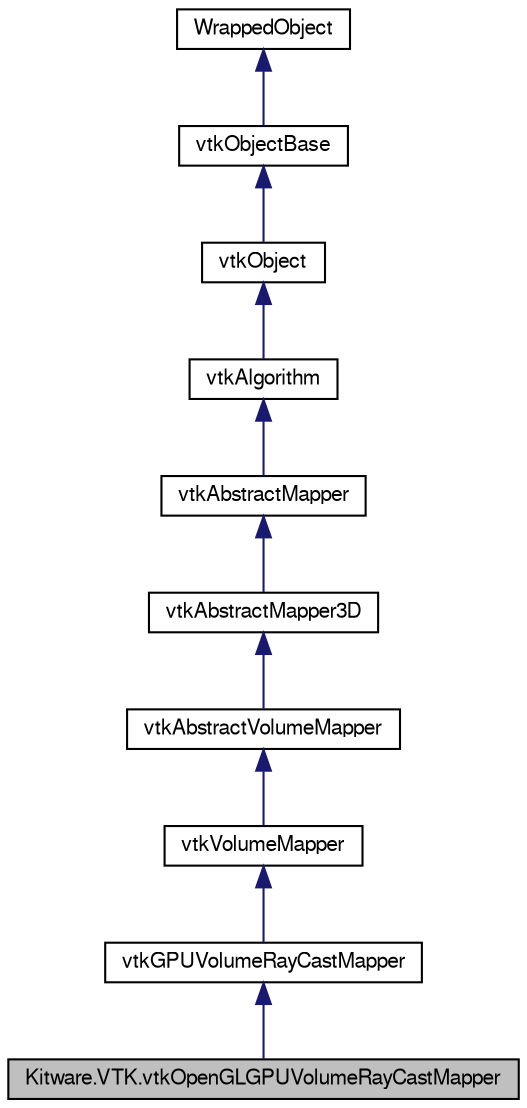 digraph G
{
  bgcolor="transparent";
  edge [fontname="FreeSans",fontsize="10",labelfontname="FreeSans",labelfontsize="10"];
  node [fontname="FreeSans",fontsize="10",shape=record];
  Node1 [label="Kitware.VTK.vtkOpenGLGPUVolumeRayCastMapper",height=0.2,width=0.4,color="black", fillcolor="grey75", style="filled" fontcolor="black"];
  Node2 -> Node1 [dir="back",color="midnightblue",fontsize="10",style="solid",fontname="FreeSans"];
  Node2 [label="vtkGPUVolumeRayCastMapper",height=0.2,width=0.4,color="black",URL="$class_kitware_1_1_v_t_k_1_1vtk_g_p_u_volume_ray_cast_mapper.html",tooltip="vtkGPUVolumeRayCastMapper - Ray casting performed on the GPU."];
  Node3 -> Node2 [dir="back",color="midnightblue",fontsize="10",style="solid",fontname="FreeSans"];
  Node3 [label="vtkVolumeMapper",height=0.2,width=0.4,color="black",URL="$class_kitware_1_1_v_t_k_1_1vtk_volume_mapper.html",tooltip="vtkVolumeMapper - Abstract class for a volume mapper"];
  Node4 -> Node3 [dir="back",color="midnightblue",fontsize="10",style="solid",fontname="FreeSans"];
  Node4 [label="vtkAbstractVolumeMapper",height=0.2,width=0.4,color="black",URL="$class_kitware_1_1_v_t_k_1_1vtk_abstract_volume_mapper.html",tooltip="vtkAbstractVolumeMapper - Abstract class for a volume mapper"];
  Node5 -> Node4 [dir="back",color="midnightblue",fontsize="10",style="solid",fontname="FreeSans"];
  Node5 [label="vtkAbstractMapper3D",height=0.2,width=0.4,color="black",URL="$class_kitware_1_1_v_t_k_1_1vtk_abstract_mapper3_d.html",tooltip="vtkAbstractMapper3D - abstract class specifies interface to map 3D data"];
  Node6 -> Node5 [dir="back",color="midnightblue",fontsize="10",style="solid",fontname="FreeSans"];
  Node6 [label="vtkAbstractMapper",height=0.2,width=0.4,color="black",URL="$class_kitware_1_1_v_t_k_1_1vtk_abstract_mapper.html",tooltip="vtkAbstractMapper - abstract class specifies interface to map data"];
  Node7 -> Node6 [dir="back",color="midnightblue",fontsize="10",style="solid",fontname="FreeSans"];
  Node7 [label="vtkAlgorithm",height=0.2,width=0.4,color="black",URL="$class_kitware_1_1_v_t_k_1_1vtk_algorithm.html",tooltip="vtkAlgorithm - Superclass for all sources, filters, and sinks in VTK."];
  Node8 -> Node7 [dir="back",color="midnightblue",fontsize="10",style="solid",fontname="FreeSans"];
  Node8 [label="vtkObject",height=0.2,width=0.4,color="black",URL="$class_kitware_1_1_v_t_k_1_1vtk_object.html",tooltip="vtkObject - abstract base class for most VTK objects"];
  Node9 -> Node8 [dir="back",color="midnightblue",fontsize="10",style="solid",fontname="FreeSans"];
  Node9 [label="vtkObjectBase",height=0.2,width=0.4,color="black",URL="$class_kitware_1_1_v_t_k_1_1vtk_object_base.html",tooltip="vtkObjectBase - abstract base class for most VTK objects"];
  Node10 -> Node9 [dir="back",color="midnightblue",fontsize="10",style="solid",fontname="FreeSans"];
  Node10 [label="WrappedObject",height=0.2,width=0.4,color="black",URL="$class_kitware_1_1_v_t_k_1_1_wrapped_object.html",tooltip="Base class for all the mummy wrapped classes in Kitware.VTK."];
}
